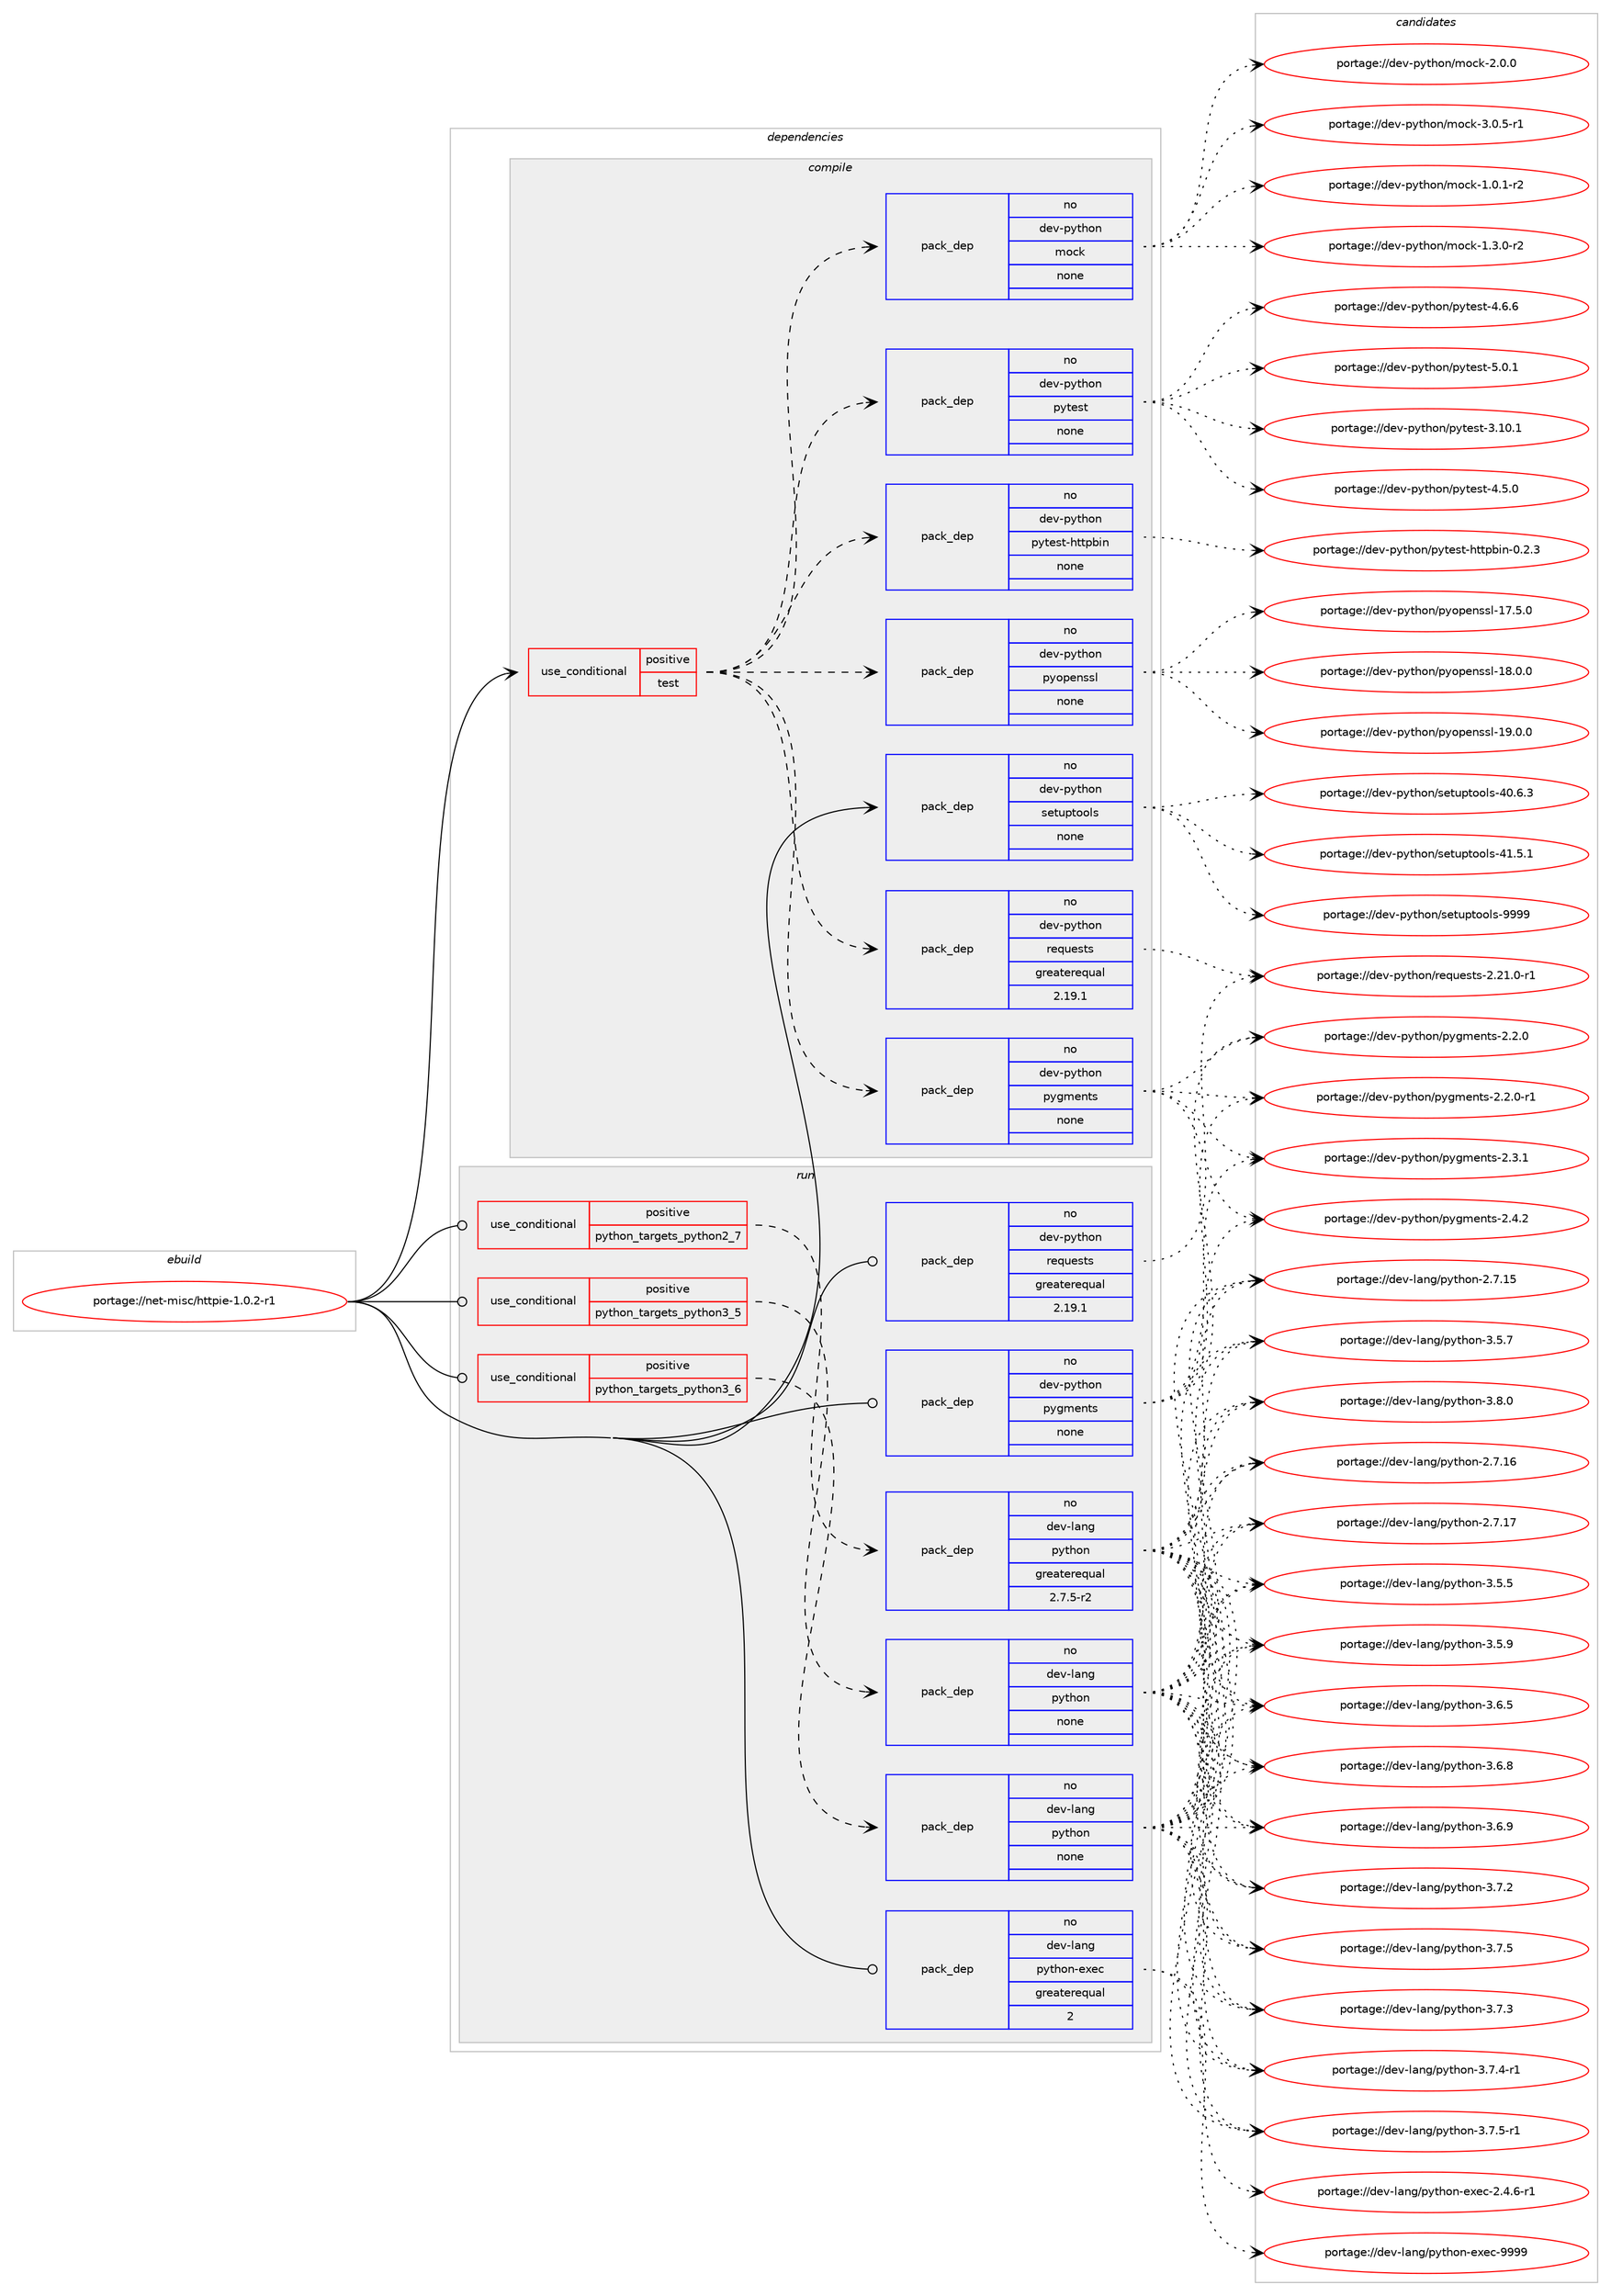 digraph prolog {

# *************
# Graph options
# *************

newrank=true;
concentrate=true;
compound=true;
graph [rankdir=LR,fontname=Helvetica,fontsize=10,ranksep=1.5];#, ranksep=2.5, nodesep=0.2];
edge  [arrowhead=vee];
node  [fontname=Helvetica,fontsize=10];

# **********
# The ebuild
# **********

subgraph cluster_leftcol {
color=gray;
rank=same;
label=<<i>ebuild</i>>;
id [label="portage://net-misc/httpie-1.0.2-r1", color=red, width=4, href="../net-misc/httpie-1.0.2-r1.svg"];
}

# ****************
# The dependencies
# ****************

subgraph cluster_midcol {
color=gray;
label=<<i>dependencies</i>>;
subgraph cluster_compile {
fillcolor="#eeeeee";
style=filled;
label=<<i>compile</i>>;
subgraph cond91718 {
dependency366431 [label=<<TABLE BORDER="0" CELLBORDER="1" CELLSPACING="0" CELLPADDING="4"><TR><TD ROWSPAN="3" CELLPADDING="10">use_conditional</TD></TR><TR><TD>positive</TD></TR><TR><TD>test</TD></TR></TABLE>>, shape=none, color=red];
subgraph pack268619 {
dependency366432 [label=<<TABLE BORDER="0" CELLBORDER="1" CELLSPACING="0" CELLPADDING="4" WIDTH="220"><TR><TD ROWSPAN="6" CELLPADDING="30">pack_dep</TD></TR><TR><TD WIDTH="110">no</TD></TR><TR><TD>dev-python</TD></TR><TR><TD>pygments</TD></TR><TR><TD>none</TD></TR><TR><TD></TD></TR></TABLE>>, shape=none, color=blue];
}
dependency366431:e -> dependency366432:w [weight=20,style="dashed",arrowhead="vee"];
subgraph pack268620 {
dependency366433 [label=<<TABLE BORDER="0" CELLBORDER="1" CELLSPACING="0" CELLPADDING="4" WIDTH="220"><TR><TD ROWSPAN="6" CELLPADDING="30">pack_dep</TD></TR><TR><TD WIDTH="110">no</TD></TR><TR><TD>dev-python</TD></TR><TR><TD>requests</TD></TR><TR><TD>greaterequal</TD></TR><TR><TD>2.19.1</TD></TR></TABLE>>, shape=none, color=blue];
}
dependency366431:e -> dependency366433:w [weight=20,style="dashed",arrowhead="vee"];
subgraph pack268621 {
dependency366434 [label=<<TABLE BORDER="0" CELLBORDER="1" CELLSPACING="0" CELLPADDING="4" WIDTH="220"><TR><TD ROWSPAN="6" CELLPADDING="30">pack_dep</TD></TR><TR><TD WIDTH="110">no</TD></TR><TR><TD>dev-python</TD></TR><TR><TD>mock</TD></TR><TR><TD>none</TD></TR><TR><TD></TD></TR></TABLE>>, shape=none, color=blue];
}
dependency366431:e -> dependency366434:w [weight=20,style="dashed",arrowhead="vee"];
subgraph pack268622 {
dependency366435 [label=<<TABLE BORDER="0" CELLBORDER="1" CELLSPACING="0" CELLPADDING="4" WIDTH="220"><TR><TD ROWSPAN="6" CELLPADDING="30">pack_dep</TD></TR><TR><TD WIDTH="110">no</TD></TR><TR><TD>dev-python</TD></TR><TR><TD>pyopenssl</TD></TR><TR><TD>none</TD></TR><TR><TD></TD></TR></TABLE>>, shape=none, color=blue];
}
dependency366431:e -> dependency366435:w [weight=20,style="dashed",arrowhead="vee"];
subgraph pack268623 {
dependency366436 [label=<<TABLE BORDER="0" CELLBORDER="1" CELLSPACING="0" CELLPADDING="4" WIDTH="220"><TR><TD ROWSPAN="6" CELLPADDING="30">pack_dep</TD></TR><TR><TD WIDTH="110">no</TD></TR><TR><TD>dev-python</TD></TR><TR><TD>pytest-httpbin</TD></TR><TR><TD>none</TD></TR><TR><TD></TD></TR></TABLE>>, shape=none, color=blue];
}
dependency366431:e -> dependency366436:w [weight=20,style="dashed",arrowhead="vee"];
subgraph pack268624 {
dependency366437 [label=<<TABLE BORDER="0" CELLBORDER="1" CELLSPACING="0" CELLPADDING="4" WIDTH="220"><TR><TD ROWSPAN="6" CELLPADDING="30">pack_dep</TD></TR><TR><TD WIDTH="110">no</TD></TR><TR><TD>dev-python</TD></TR><TR><TD>pytest</TD></TR><TR><TD>none</TD></TR><TR><TD></TD></TR></TABLE>>, shape=none, color=blue];
}
dependency366431:e -> dependency366437:w [weight=20,style="dashed",arrowhead="vee"];
}
id:e -> dependency366431:w [weight=20,style="solid",arrowhead="vee"];
subgraph pack268625 {
dependency366438 [label=<<TABLE BORDER="0" CELLBORDER="1" CELLSPACING="0" CELLPADDING="4" WIDTH="220"><TR><TD ROWSPAN="6" CELLPADDING="30">pack_dep</TD></TR><TR><TD WIDTH="110">no</TD></TR><TR><TD>dev-python</TD></TR><TR><TD>setuptools</TD></TR><TR><TD>none</TD></TR><TR><TD></TD></TR></TABLE>>, shape=none, color=blue];
}
id:e -> dependency366438:w [weight=20,style="solid",arrowhead="vee"];
}
subgraph cluster_compileandrun {
fillcolor="#eeeeee";
style=filled;
label=<<i>compile and run</i>>;
}
subgraph cluster_run {
fillcolor="#eeeeee";
style=filled;
label=<<i>run</i>>;
subgraph cond91719 {
dependency366439 [label=<<TABLE BORDER="0" CELLBORDER="1" CELLSPACING="0" CELLPADDING="4"><TR><TD ROWSPAN="3" CELLPADDING="10">use_conditional</TD></TR><TR><TD>positive</TD></TR><TR><TD>python_targets_python2_7</TD></TR></TABLE>>, shape=none, color=red];
subgraph pack268626 {
dependency366440 [label=<<TABLE BORDER="0" CELLBORDER="1" CELLSPACING="0" CELLPADDING="4" WIDTH="220"><TR><TD ROWSPAN="6" CELLPADDING="30">pack_dep</TD></TR><TR><TD WIDTH="110">no</TD></TR><TR><TD>dev-lang</TD></TR><TR><TD>python</TD></TR><TR><TD>greaterequal</TD></TR><TR><TD>2.7.5-r2</TD></TR></TABLE>>, shape=none, color=blue];
}
dependency366439:e -> dependency366440:w [weight=20,style="dashed",arrowhead="vee"];
}
id:e -> dependency366439:w [weight=20,style="solid",arrowhead="odot"];
subgraph cond91720 {
dependency366441 [label=<<TABLE BORDER="0" CELLBORDER="1" CELLSPACING="0" CELLPADDING="4"><TR><TD ROWSPAN="3" CELLPADDING="10">use_conditional</TD></TR><TR><TD>positive</TD></TR><TR><TD>python_targets_python3_5</TD></TR></TABLE>>, shape=none, color=red];
subgraph pack268627 {
dependency366442 [label=<<TABLE BORDER="0" CELLBORDER="1" CELLSPACING="0" CELLPADDING="4" WIDTH="220"><TR><TD ROWSPAN="6" CELLPADDING="30">pack_dep</TD></TR><TR><TD WIDTH="110">no</TD></TR><TR><TD>dev-lang</TD></TR><TR><TD>python</TD></TR><TR><TD>none</TD></TR><TR><TD></TD></TR></TABLE>>, shape=none, color=blue];
}
dependency366441:e -> dependency366442:w [weight=20,style="dashed",arrowhead="vee"];
}
id:e -> dependency366441:w [weight=20,style="solid",arrowhead="odot"];
subgraph cond91721 {
dependency366443 [label=<<TABLE BORDER="0" CELLBORDER="1" CELLSPACING="0" CELLPADDING="4"><TR><TD ROWSPAN="3" CELLPADDING="10">use_conditional</TD></TR><TR><TD>positive</TD></TR><TR><TD>python_targets_python3_6</TD></TR></TABLE>>, shape=none, color=red];
subgraph pack268628 {
dependency366444 [label=<<TABLE BORDER="0" CELLBORDER="1" CELLSPACING="0" CELLPADDING="4" WIDTH="220"><TR><TD ROWSPAN="6" CELLPADDING="30">pack_dep</TD></TR><TR><TD WIDTH="110">no</TD></TR><TR><TD>dev-lang</TD></TR><TR><TD>python</TD></TR><TR><TD>none</TD></TR><TR><TD></TD></TR></TABLE>>, shape=none, color=blue];
}
dependency366443:e -> dependency366444:w [weight=20,style="dashed",arrowhead="vee"];
}
id:e -> dependency366443:w [weight=20,style="solid",arrowhead="odot"];
subgraph pack268629 {
dependency366445 [label=<<TABLE BORDER="0" CELLBORDER="1" CELLSPACING="0" CELLPADDING="4" WIDTH="220"><TR><TD ROWSPAN="6" CELLPADDING="30">pack_dep</TD></TR><TR><TD WIDTH="110">no</TD></TR><TR><TD>dev-lang</TD></TR><TR><TD>python-exec</TD></TR><TR><TD>greaterequal</TD></TR><TR><TD>2</TD></TR></TABLE>>, shape=none, color=blue];
}
id:e -> dependency366445:w [weight=20,style="solid",arrowhead="odot"];
subgraph pack268630 {
dependency366446 [label=<<TABLE BORDER="0" CELLBORDER="1" CELLSPACING="0" CELLPADDING="4" WIDTH="220"><TR><TD ROWSPAN="6" CELLPADDING="30">pack_dep</TD></TR><TR><TD WIDTH="110">no</TD></TR><TR><TD>dev-python</TD></TR><TR><TD>pygments</TD></TR><TR><TD>none</TD></TR><TR><TD></TD></TR></TABLE>>, shape=none, color=blue];
}
id:e -> dependency366446:w [weight=20,style="solid",arrowhead="odot"];
subgraph pack268631 {
dependency366447 [label=<<TABLE BORDER="0" CELLBORDER="1" CELLSPACING="0" CELLPADDING="4" WIDTH="220"><TR><TD ROWSPAN="6" CELLPADDING="30">pack_dep</TD></TR><TR><TD WIDTH="110">no</TD></TR><TR><TD>dev-python</TD></TR><TR><TD>requests</TD></TR><TR><TD>greaterequal</TD></TR><TR><TD>2.19.1</TD></TR></TABLE>>, shape=none, color=blue];
}
id:e -> dependency366447:w [weight=20,style="solid",arrowhead="odot"];
}
}

# **************
# The candidates
# **************

subgraph cluster_choices {
rank=same;
color=gray;
label=<<i>candidates</i>>;

subgraph choice268619 {
color=black;
nodesep=1;
choiceportage1001011184511212111610411111047112121103109101110116115455046504648 [label="portage://dev-python/pygments-2.2.0", color=red, width=4,href="../dev-python/pygments-2.2.0.svg"];
choiceportage10010111845112121116104111110471121211031091011101161154550465046484511449 [label="portage://dev-python/pygments-2.2.0-r1", color=red, width=4,href="../dev-python/pygments-2.2.0-r1.svg"];
choiceportage1001011184511212111610411111047112121103109101110116115455046514649 [label="portage://dev-python/pygments-2.3.1", color=red, width=4,href="../dev-python/pygments-2.3.1.svg"];
choiceportage1001011184511212111610411111047112121103109101110116115455046524650 [label="portage://dev-python/pygments-2.4.2", color=red, width=4,href="../dev-python/pygments-2.4.2.svg"];
dependency366432:e -> choiceportage1001011184511212111610411111047112121103109101110116115455046504648:w [style=dotted,weight="100"];
dependency366432:e -> choiceportage10010111845112121116104111110471121211031091011101161154550465046484511449:w [style=dotted,weight="100"];
dependency366432:e -> choiceportage1001011184511212111610411111047112121103109101110116115455046514649:w [style=dotted,weight="100"];
dependency366432:e -> choiceportage1001011184511212111610411111047112121103109101110116115455046524650:w [style=dotted,weight="100"];
}
subgraph choice268620 {
color=black;
nodesep=1;
choiceportage1001011184511212111610411111047114101113117101115116115455046504946484511449 [label="portage://dev-python/requests-2.21.0-r1", color=red, width=4,href="../dev-python/requests-2.21.0-r1.svg"];
dependency366433:e -> choiceportage1001011184511212111610411111047114101113117101115116115455046504946484511449:w [style=dotted,weight="100"];
}
subgraph choice268621 {
color=black;
nodesep=1;
choiceportage1001011184511212111610411111047109111991074549464846494511450 [label="portage://dev-python/mock-1.0.1-r2", color=red, width=4,href="../dev-python/mock-1.0.1-r2.svg"];
choiceportage1001011184511212111610411111047109111991074549465146484511450 [label="portage://dev-python/mock-1.3.0-r2", color=red, width=4,href="../dev-python/mock-1.3.0-r2.svg"];
choiceportage100101118451121211161041111104710911199107455046484648 [label="portage://dev-python/mock-2.0.0", color=red, width=4,href="../dev-python/mock-2.0.0.svg"];
choiceportage1001011184511212111610411111047109111991074551464846534511449 [label="portage://dev-python/mock-3.0.5-r1", color=red, width=4,href="../dev-python/mock-3.0.5-r1.svg"];
dependency366434:e -> choiceportage1001011184511212111610411111047109111991074549464846494511450:w [style=dotted,weight="100"];
dependency366434:e -> choiceportage1001011184511212111610411111047109111991074549465146484511450:w [style=dotted,weight="100"];
dependency366434:e -> choiceportage100101118451121211161041111104710911199107455046484648:w [style=dotted,weight="100"];
dependency366434:e -> choiceportage1001011184511212111610411111047109111991074551464846534511449:w [style=dotted,weight="100"];
}
subgraph choice268622 {
color=black;
nodesep=1;
choiceportage100101118451121211161041111104711212111111210111011511510845495546534648 [label="portage://dev-python/pyopenssl-17.5.0", color=red, width=4,href="../dev-python/pyopenssl-17.5.0.svg"];
choiceportage100101118451121211161041111104711212111111210111011511510845495646484648 [label="portage://dev-python/pyopenssl-18.0.0", color=red, width=4,href="../dev-python/pyopenssl-18.0.0.svg"];
choiceportage100101118451121211161041111104711212111111210111011511510845495746484648 [label="portage://dev-python/pyopenssl-19.0.0", color=red, width=4,href="../dev-python/pyopenssl-19.0.0.svg"];
dependency366435:e -> choiceportage100101118451121211161041111104711212111111210111011511510845495546534648:w [style=dotted,weight="100"];
dependency366435:e -> choiceportage100101118451121211161041111104711212111111210111011511510845495646484648:w [style=dotted,weight="100"];
dependency366435:e -> choiceportage100101118451121211161041111104711212111111210111011511510845495746484648:w [style=dotted,weight="100"];
}
subgraph choice268623 {
color=black;
nodesep=1;
choiceportage10010111845112121116104111110471121211161011151164510411611611298105110454846504651 [label="portage://dev-python/pytest-httpbin-0.2.3", color=red, width=4,href="../dev-python/pytest-httpbin-0.2.3.svg"];
dependency366436:e -> choiceportage10010111845112121116104111110471121211161011151164510411611611298105110454846504651:w [style=dotted,weight="100"];
}
subgraph choice268624 {
color=black;
nodesep=1;
choiceportage100101118451121211161041111104711212111610111511645514649484649 [label="portage://dev-python/pytest-3.10.1", color=red, width=4,href="../dev-python/pytest-3.10.1.svg"];
choiceportage1001011184511212111610411111047112121116101115116455246534648 [label="portage://dev-python/pytest-4.5.0", color=red, width=4,href="../dev-python/pytest-4.5.0.svg"];
choiceportage1001011184511212111610411111047112121116101115116455246544654 [label="portage://dev-python/pytest-4.6.6", color=red, width=4,href="../dev-python/pytest-4.6.6.svg"];
choiceportage1001011184511212111610411111047112121116101115116455346484649 [label="portage://dev-python/pytest-5.0.1", color=red, width=4,href="../dev-python/pytest-5.0.1.svg"];
dependency366437:e -> choiceportage100101118451121211161041111104711212111610111511645514649484649:w [style=dotted,weight="100"];
dependency366437:e -> choiceportage1001011184511212111610411111047112121116101115116455246534648:w [style=dotted,weight="100"];
dependency366437:e -> choiceportage1001011184511212111610411111047112121116101115116455246544654:w [style=dotted,weight="100"];
dependency366437:e -> choiceportage1001011184511212111610411111047112121116101115116455346484649:w [style=dotted,weight="100"];
}
subgraph choice268625 {
color=black;
nodesep=1;
choiceportage100101118451121211161041111104711510111611711211611111110811545524846544651 [label="portage://dev-python/setuptools-40.6.3", color=red, width=4,href="../dev-python/setuptools-40.6.3.svg"];
choiceportage100101118451121211161041111104711510111611711211611111110811545524946534649 [label="portage://dev-python/setuptools-41.5.1", color=red, width=4,href="../dev-python/setuptools-41.5.1.svg"];
choiceportage10010111845112121116104111110471151011161171121161111111081154557575757 [label="portage://dev-python/setuptools-9999", color=red, width=4,href="../dev-python/setuptools-9999.svg"];
dependency366438:e -> choiceportage100101118451121211161041111104711510111611711211611111110811545524846544651:w [style=dotted,weight="100"];
dependency366438:e -> choiceportage100101118451121211161041111104711510111611711211611111110811545524946534649:w [style=dotted,weight="100"];
dependency366438:e -> choiceportage10010111845112121116104111110471151011161171121161111111081154557575757:w [style=dotted,weight="100"];
}
subgraph choice268626 {
color=black;
nodesep=1;
choiceportage10010111845108971101034711212111610411111045504655464953 [label="portage://dev-lang/python-2.7.15", color=red, width=4,href="../dev-lang/python-2.7.15.svg"];
choiceportage10010111845108971101034711212111610411111045504655464954 [label="portage://dev-lang/python-2.7.16", color=red, width=4,href="../dev-lang/python-2.7.16.svg"];
choiceportage10010111845108971101034711212111610411111045504655464955 [label="portage://dev-lang/python-2.7.17", color=red, width=4,href="../dev-lang/python-2.7.17.svg"];
choiceportage100101118451089711010347112121116104111110455146534653 [label="portage://dev-lang/python-3.5.5", color=red, width=4,href="../dev-lang/python-3.5.5.svg"];
choiceportage100101118451089711010347112121116104111110455146534655 [label="portage://dev-lang/python-3.5.7", color=red, width=4,href="../dev-lang/python-3.5.7.svg"];
choiceportage100101118451089711010347112121116104111110455146534657 [label="portage://dev-lang/python-3.5.9", color=red, width=4,href="../dev-lang/python-3.5.9.svg"];
choiceportage100101118451089711010347112121116104111110455146544653 [label="portage://dev-lang/python-3.6.5", color=red, width=4,href="../dev-lang/python-3.6.5.svg"];
choiceportage100101118451089711010347112121116104111110455146544656 [label="portage://dev-lang/python-3.6.8", color=red, width=4,href="../dev-lang/python-3.6.8.svg"];
choiceportage100101118451089711010347112121116104111110455146544657 [label="portage://dev-lang/python-3.6.9", color=red, width=4,href="../dev-lang/python-3.6.9.svg"];
choiceportage100101118451089711010347112121116104111110455146554650 [label="portage://dev-lang/python-3.7.2", color=red, width=4,href="../dev-lang/python-3.7.2.svg"];
choiceportage100101118451089711010347112121116104111110455146554651 [label="portage://dev-lang/python-3.7.3", color=red, width=4,href="../dev-lang/python-3.7.3.svg"];
choiceportage1001011184510897110103471121211161041111104551465546524511449 [label="portage://dev-lang/python-3.7.4-r1", color=red, width=4,href="../dev-lang/python-3.7.4-r1.svg"];
choiceportage100101118451089711010347112121116104111110455146554653 [label="portage://dev-lang/python-3.7.5", color=red, width=4,href="../dev-lang/python-3.7.5.svg"];
choiceportage1001011184510897110103471121211161041111104551465546534511449 [label="portage://dev-lang/python-3.7.5-r1", color=red, width=4,href="../dev-lang/python-3.7.5-r1.svg"];
choiceportage100101118451089711010347112121116104111110455146564648 [label="portage://dev-lang/python-3.8.0", color=red, width=4,href="../dev-lang/python-3.8.0.svg"];
dependency366440:e -> choiceportage10010111845108971101034711212111610411111045504655464953:w [style=dotted,weight="100"];
dependency366440:e -> choiceportage10010111845108971101034711212111610411111045504655464954:w [style=dotted,weight="100"];
dependency366440:e -> choiceportage10010111845108971101034711212111610411111045504655464955:w [style=dotted,weight="100"];
dependency366440:e -> choiceportage100101118451089711010347112121116104111110455146534653:w [style=dotted,weight="100"];
dependency366440:e -> choiceportage100101118451089711010347112121116104111110455146534655:w [style=dotted,weight="100"];
dependency366440:e -> choiceportage100101118451089711010347112121116104111110455146534657:w [style=dotted,weight="100"];
dependency366440:e -> choiceportage100101118451089711010347112121116104111110455146544653:w [style=dotted,weight="100"];
dependency366440:e -> choiceportage100101118451089711010347112121116104111110455146544656:w [style=dotted,weight="100"];
dependency366440:e -> choiceportage100101118451089711010347112121116104111110455146544657:w [style=dotted,weight="100"];
dependency366440:e -> choiceportage100101118451089711010347112121116104111110455146554650:w [style=dotted,weight="100"];
dependency366440:e -> choiceportage100101118451089711010347112121116104111110455146554651:w [style=dotted,weight="100"];
dependency366440:e -> choiceportage1001011184510897110103471121211161041111104551465546524511449:w [style=dotted,weight="100"];
dependency366440:e -> choiceportage100101118451089711010347112121116104111110455146554653:w [style=dotted,weight="100"];
dependency366440:e -> choiceportage1001011184510897110103471121211161041111104551465546534511449:w [style=dotted,weight="100"];
dependency366440:e -> choiceportage100101118451089711010347112121116104111110455146564648:w [style=dotted,weight="100"];
}
subgraph choice268627 {
color=black;
nodesep=1;
choiceportage10010111845108971101034711212111610411111045504655464953 [label="portage://dev-lang/python-2.7.15", color=red, width=4,href="../dev-lang/python-2.7.15.svg"];
choiceportage10010111845108971101034711212111610411111045504655464954 [label="portage://dev-lang/python-2.7.16", color=red, width=4,href="../dev-lang/python-2.7.16.svg"];
choiceportage10010111845108971101034711212111610411111045504655464955 [label="portage://dev-lang/python-2.7.17", color=red, width=4,href="../dev-lang/python-2.7.17.svg"];
choiceportage100101118451089711010347112121116104111110455146534653 [label="portage://dev-lang/python-3.5.5", color=red, width=4,href="../dev-lang/python-3.5.5.svg"];
choiceportage100101118451089711010347112121116104111110455146534655 [label="portage://dev-lang/python-3.5.7", color=red, width=4,href="../dev-lang/python-3.5.7.svg"];
choiceportage100101118451089711010347112121116104111110455146534657 [label="portage://dev-lang/python-3.5.9", color=red, width=4,href="../dev-lang/python-3.5.9.svg"];
choiceportage100101118451089711010347112121116104111110455146544653 [label="portage://dev-lang/python-3.6.5", color=red, width=4,href="../dev-lang/python-3.6.5.svg"];
choiceportage100101118451089711010347112121116104111110455146544656 [label="portage://dev-lang/python-3.6.8", color=red, width=4,href="../dev-lang/python-3.6.8.svg"];
choiceportage100101118451089711010347112121116104111110455146544657 [label="portage://dev-lang/python-3.6.9", color=red, width=4,href="../dev-lang/python-3.6.9.svg"];
choiceportage100101118451089711010347112121116104111110455146554650 [label="portage://dev-lang/python-3.7.2", color=red, width=4,href="../dev-lang/python-3.7.2.svg"];
choiceportage100101118451089711010347112121116104111110455146554651 [label="portage://dev-lang/python-3.7.3", color=red, width=4,href="../dev-lang/python-3.7.3.svg"];
choiceportage1001011184510897110103471121211161041111104551465546524511449 [label="portage://dev-lang/python-3.7.4-r1", color=red, width=4,href="../dev-lang/python-3.7.4-r1.svg"];
choiceportage100101118451089711010347112121116104111110455146554653 [label="portage://dev-lang/python-3.7.5", color=red, width=4,href="../dev-lang/python-3.7.5.svg"];
choiceportage1001011184510897110103471121211161041111104551465546534511449 [label="portage://dev-lang/python-3.7.5-r1", color=red, width=4,href="../dev-lang/python-3.7.5-r1.svg"];
choiceportage100101118451089711010347112121116104111110455146564648 [label="portage://dev-lang/python-3.8.0", color=red, width=4,href="../dev-lang/python-3.8.0.svg"];
dependency366442:e -> choiceportage10010111845108971101034711212111610411111045504655464953:w [style=dotted,weight="100"];
dependency366442:e -> choiceportage10010111845108971101034711212111610411111045504655464954:w [style=dotted,weight="100"];
dependency366442:e -> choiceportage10010111845108971101034711212111610411111045504655464955:w [style=dotted,weight="100"];
dependency366442:e -> choiceportage100101118451089711010347112121116104111110455146534653:w [style=dotted,weight="100"];
dependency366442:e -> choiceportage100101118451089711010347112121116104111110455146534655:w [style=dotted,weight="100"];
dependency366442:e -> choiceportage100101118451089711010347112121116104111110455146534657:w [style=dotted,weight="100"];
dependency366442:e -> choiceportage100101118451089711010347112121116104111110455146544653:w [style=dotted,weight="100"];
dependency366442:e -> choiceportage100101118451089711010347112121116104111110455146544656:w [style=dotted,weight="100"];
dependency366442:e -> choiceportage100101118451089711010347112121116104111110455146544657:w [style=dotted,weight="100"];
dependency366442:e -> choiceportage100101118451089711010347112121116104111110455146554650:w [style=dotted,weight="100"];
dependency366442:e -> choiceportage100101118451089711010347112121116104111110455146554651:w [style=dotted,weight="100"];
dependency366442:e -> choiceportage1001011184510897110103471121211161041111104551465546524511449:w [style=dotted,weight="100"];
dependency366442:e -> choiceportage100101118451089711010347112121116104111110455146554653:w [style=dotted,weight="100"];
dependency366442:e -> choiceportage1001011184510897110103471121211161041111104551465546534511449:w [style=dotted,weight="100"];
dependency366442:e -> choiceportage100101118451089711010347112121116104111110455146564648:w [style=dotted,weight="100"];
}
subgraph choice268628 {
color=black;
nodesep=1;
choiceportage10010111845108971101034711212111610411111045504655464953 [label="portage://dev-lang/python-2.7.15", color=red, width=4,href="../dev-lang/python-2.7.15.svg"];
choiceportage10010111845108971101034711212111610411111045504655464954 [label="portage://dev-lang/python-2.7.16", color=red, width=4,href="../dev-lang/python-2.7.16.svg"];
choiceportage10010111845108971101034711212111610411111045504655464955 [label="portage://dev-lang/python-2.7.17", color=red, width=4,href="../dev-lang/python-2.7.17.svg"];
choiceportage100101118451089711010347112121116104111110455146534653 [label="portage://dev-lang/python-3.5.5", color=red, width=4,href="../dev-lang/python-3.5.5.svg"];
choiceportage100101118451089711010347112121116104111110455146534655 [label="portage://dev-lang/python-3.5.7", color=red, width=4,href="../dev-lang/python-3.5.7.svg"];
choiceportage100101118451089711010347112121116104111110455146534657 [label="portage://dev-lang/python-3.5.9", color=red, width=4,href="../dev-lang/python-3.5.9.svg"];
choiceportage100101118451089711010347112121116104111110455146544653 [label="portage://dev-lang/python-3.6.5", color=red, width=4,href="../dev-lang/python-3.6.5.svg"];
choiceportage100101118451089711010347112121116104111110455146544656 [label="portage://dev-lang/python-3.6.8", color=red, width=4,href="../dev-lang/python-3.6.8.svg"];
choiceportage100101118451089711010347112121116104111110455146544657 [label="portage://dev-lang/python-3.6.9", color=red, width=4,href="../dev-lang/python-3.6.9.svg"];
choiceportage100101118451089711010347112121116104111110455146554650 [label="portage://dev-lang/python-3.7.2", color=red, width=4,href="../dev-lang/python-3.7.2.svg"];
choiceportage100101118451089711010347112121116104111110455146554651 [label="portage://dev-lang/python-3.7.3", color=red, width=4,href="../dev-lang/python-3.7.3.svg"];
choiceportage1001011184510897110103471121211161041111104551465546524511449 [label="portage://dev-lang/python-3.7.4-r1", color=red, width=4,href="../dev-lang/python-3.7.4-r1.svg"];
choiceportage100101118451089711010347112121116104111110455146554653 [label="portage://dev-lang/python-3.7.5", color=red, width=4,href="../dev-lang/python-3.7.5.svg"];
choiceportage1001011184510897110103471121211161041111104551465546534511449 [label="portage://dev-lang/python-3.7.5-r1", color=red, width=4,href="../dev-lang/python-3.7.5-r1.svg"];
choiceportage100101118451089711010347112121116104111110455146564648 [label="portage://dev-lang/python-3.8.0", color=red, width=4,href="../dev-lang/python-3.8.0.svg"];
dependency366444:e -> choiceportage10010111845108971101034711212111610411111045504655464953:w [style=dotted,weight="100"];
dependency366444:e -> choiceportage10010111845108971101034711212111610411111045504655464954:w [style=dotted,weight="100"];
dependency366444:e -> choiceportage10010111845108971101034711212111610411111045504655464955:w [style=dotted,weight="100"];
dependency366444:e -> choiceportage100101118451089711010347112121116104111110455146534653:w [style=dotted,weight="100"];
dependency366444:e -> choiceportage100101118451089711010347112121116104111110455146534655:w [style=dotted,weight="100"];
dependency366444:e -> choiceportage100101118451089711010347112121116104111110455146534657:w [style=dotted,weight="100"];
dependency366444:e -> choiceportage100101118451089711010347112121116104111110455146544653:w [style=dotted,weight="100"];
dependency366444:e -> choiceportage100101118451089711010347112121116104111110455146544656:w [style=dotted,weight="100"];
dependency366444:e -> choiceportage100101118451089711010347112121116104111110455146544657:w [style=dotted,weight="100"];
dependency366444:e -> choiceportage100101118451089711010347112121116104111110455146554650:w [style=dotted,weight="100"];
dependency366444:e -> choiceportage100101118451089711010347112121116104111110455146554651:w [style=dotted,weight="100"];
dependency366444:e -> choiceportage1001011184510897110103471121211161041111104551465546524511449:w [style=dotted,weight="100"];
dependency366444:e -> choiceportage100101118451089711010347112121116104111110455146554653:w [style=dotted,weight="100"];
dependency366444:e -> choiceportage1001011184510897110103471121211161041111104551465546534511449:w [style=dotted,weight="100"];
dependency366444:e -> choiceportage100101118451089711010347112121116104111110455146564648:w [style=dotted,weight="100"];
}
subgraph choice268629 {
color=black;
nodesep=1;
choiceportage10010111845108971101034711212111610411111045101120101994550465246544511449 [label="portage://dev-lang/python-exec-2.4.6-r1", color=red, width=4,href="../dev-lang/python-exec-2.4.6-r1.svg"];
choiceportage10010111845108971101034711212111610411111045101120101994557575757 [label="portage://dev-lang/python-exec-9999", color=red, width=4,href="../dev-lang/python-exec-9999.svg"];
dependency366445:e -> choiceportage10010111845108971101034711212111610411111045101120101994550465246544511449:w [style=dotted,weight="100"];
dependency366445:e -> choiceportage10010111845108971101034711212111610411111045101120101994557575757:w [style=dotted,weight="100"];
}
subgraph choice268630 {
color=black;
nodesep=1;
choiceportage1001011184511212111610411111047112121103109101110116115455046504648 [label="portage://dev-python/pygments-2.2.0", color=red, width=4,href="../dev-python/pygments-2.2.0.svg"];
choiceportage10010111845112121116104111110471121211031091011101161154550465046484511449 [label="portage://dev-python/pygments-2.2.0-r1", color=red, width=4,href="../dev-python/pygments-2.2.0-r1.svg"];
choiceportage1001011184511212111610411111047112121103109101110116115455046514649 [label="portage://dev-python/pygments-2.3.1", color=red, width=4,href="../dev-python/pygments-2.3.1.svg"];
choiceportage1001011184511212111610411111047112121103109101110116115455046524650 [label="portage://dev-python/pygments-2.4.2", color=red, width=4,href="../dev-python/pygments-2.4.2.svg"];
dependency366446:e -> choiceportage1001011184511212111610411111047112121103109101110116115455046504648:w [style=dotted,weight="100"];
dependency366446:e -> choiceportage10010111845112121116104111110471121211031091011101161154550465046484511449:w [style=dotted,weight="100"];
dependency366446:e -> choiceportage1001011184511212111610411111047112121103109101110116115455046514649:w [style=dotted,weight="100"];
dependency366446:e -> choiceportage1001011184511212111610411111047112121103109101110116115455046524650:w [style=dotted,weight="100"];
}
subgraph choice268631 {
color=black;
nodesep=1;
choiceportage1001011184511212111610411111047114101113117101115116115455046504946484511449 [label="portage://dev-python/requests-2.21.0-r1", color=red, width=4,href="../dev-python/requests-2.21.0-r1.svg"];
dependency366447:e -> choiceportage1001011184511212111610411111047114101113117101115116115455046504946484511449:w [style=dotted,weight="100"];
}
}

}
